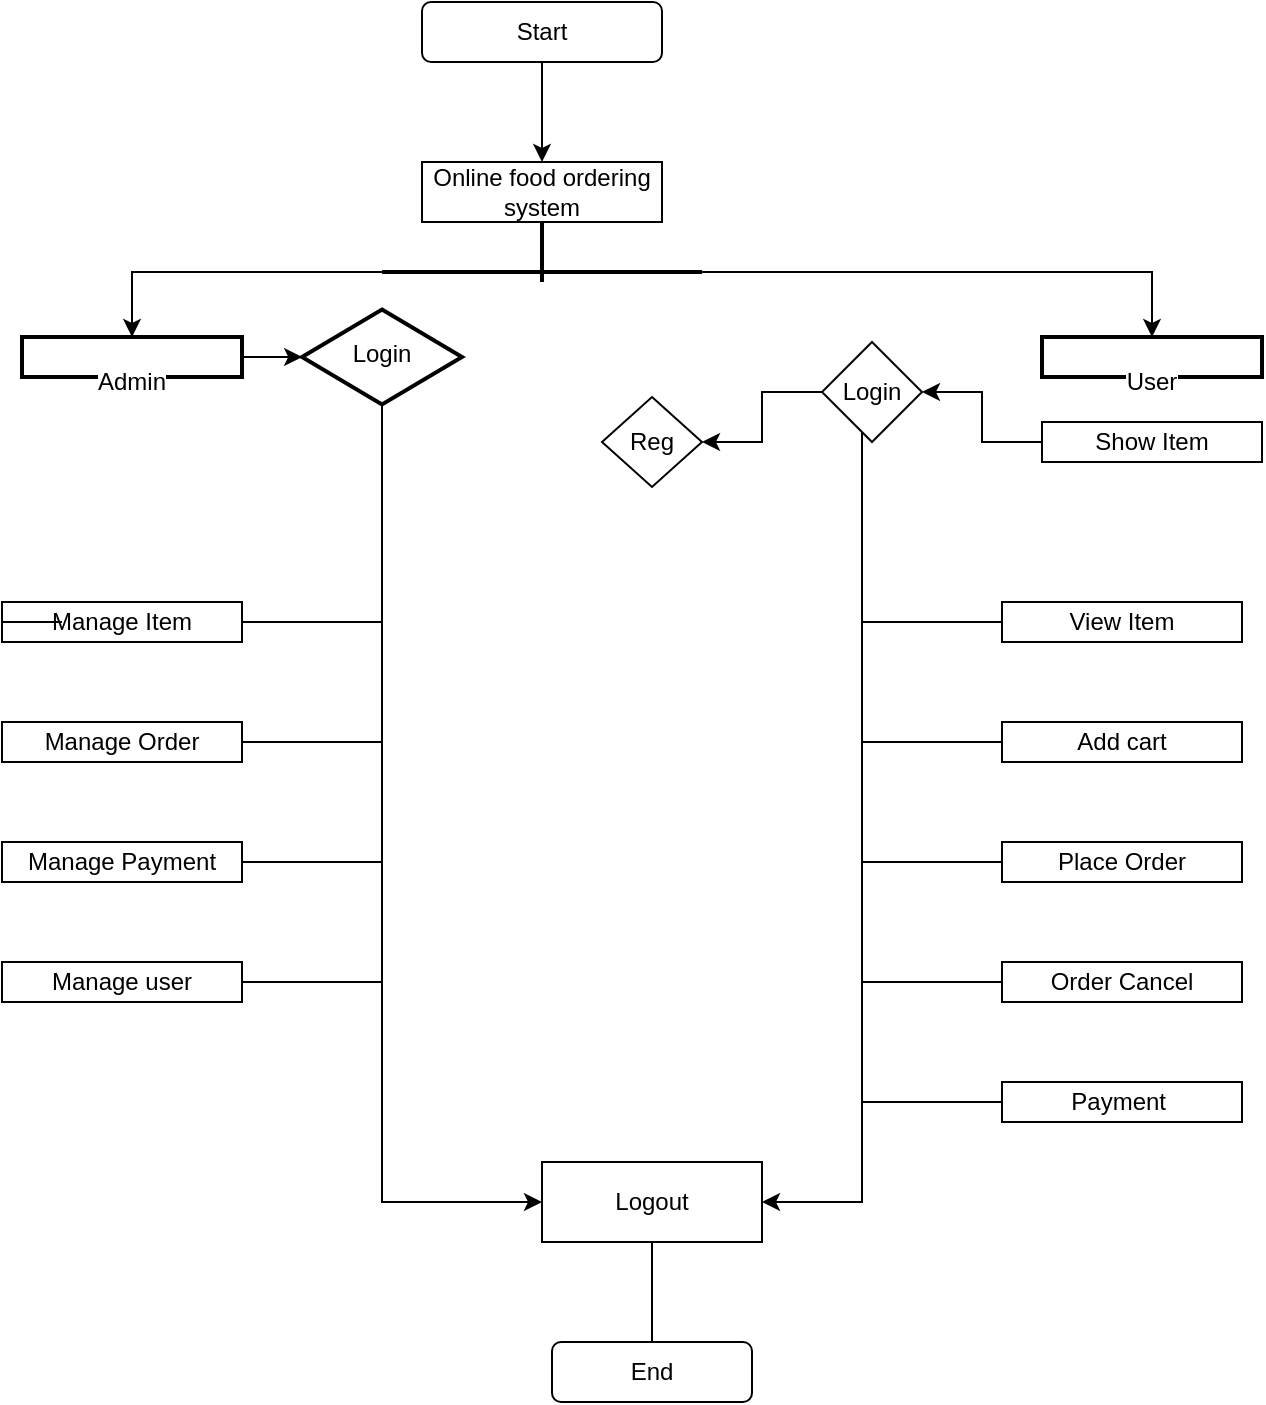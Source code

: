 <mxfile version="20.5.1" type="github">
  <diagram id="MtxeajMtgWI5IhmMTI15" name="Page-1">
    <mxGraphModel dx="1038" dy="547" grid="1" gridSize="10" guides="1" tooltips="1" connect="1" arrows="1" fold="1" page="1" pageScale="1" pageWidth="850" pageHeight="1100" math="0" shadow="0">
      <root>
        <mxCell id="0" />
        <mxCell id="1" parent="0" />
        <mxCell id="QOHv5QNE0SIOnmx7-tEO-5" value="" style="edgeStyle=orthogonalEdgeStyle;rounded=0;orthogonalLoop=1;jettySize=auto;html=1;" edge="1" parent="1" source="QOHv5QNE0SIOnmx7-tEO-1">
          <mxGeometry relative="1" as="geometry">
            <mxPoint x="420" y="90" as="targetPoint" />
          </mxGeometry>
        </mxCell>
        <mxCell id="QOHv5QNE0SIOnmx7-tEO-1" value="Start" style="rounded=1;whiteSpace=wrap;html=1;" vertex="1" parent="1">
          <mxGeometry x="360" y="10" width="120" height="30" as="geometry" />
        </mxCell>
        <mxCell id="QOHv5QNE0SIOnmx7-tEO-6" value="Online food ordering system" style="rounded=0;whiteSpace=wrap;html=1;" vertex="1" parent="1">
          <mxGeometry x="360" y="90" width="120" height="30" as="geometry" />
        </mxCell>
        <mxCell id="QOHv5QNE0SIOnmx7-tEO-7" value="" style="line;strokeWidth=2;direction=south;html=1;" vertex="1" parent="1">
          <mxGeometry x="415" y="120" width="10" height="30" as="geometry" />
        </mxCell>
        <mxCell id="QOHv5QNE0SIOnmx7-tEO-10" value="" style="edgeStyle=orthogonalEdgeStyle;rounded=0;orthogonalLoop=1;jettySize=auto;html=1;" edge="1" parent="1" source="QOHv5QNE0SIOnmx7-tEO-8" target="QOHv5QNE0SIOnmx7-tEO-9">
          <mxGeometry relative="1" as="geometry" />
        </mxCell>
        <mxCell id="QOHv5QNE0SIOnmx7-tEO-12" value="" style="edgeStyle=orthogonalEdgeStyle;rounded=0;orthogonalLoop=1;jettySize=auto;html=1;" edge="1" parent="1" source="QOHv5QNE0SIOnmx7-tEO-8" target="QOHv5QNE0SIOnmx7-tEO-11">
          <mxGeometry relative="1" as="geometry" />
        </mxCell>
        <mxCell id="QOHv5QNE0SIOnmx7-tEO-8" value="" style="line;strokeWidth=2;html=1;" vertex="1" parent="1">
          <mxGeometry x="340" y="140" width="160" height="10" as="geometry" />
        </mxCell>
        <mxCell id="QOHv5QNE0SIOnmx7-tEO-9" value="User" style="whiteSpace=wrap;html=1;verticalAlign=top;strokeWidth=2;labelBackgroundColor=default;spacingTop=8;" vertex="1" parent="1">
          <mxGeometry x="670" y="177.5" width="110" height="20" as="geometry" />
        </mxCell>
        <mxCell id="QOHv5QNE0SIOnmx7-tEO-14" value="" style="edgeStyle=orthogonalEdgeStyle;rounded=0;orthogonalLoop=1;jettySize=auto;html=1;" edge="1" parent="1" source="QOHv5QNE0SIOnmx7-tEO-11" target="QOHv5QNE0SIOnmx7-tEO-13">
          <mxGeometry relative="1" as="geometry" />
        </mxCell>
        <mxCell id="QOHv5QNE0SIOnmx7-tEO-11" value="Admin" style="whiteSpace=wrap;html=1;verticalAlign=top;strokeWidth=2;labelBackgroundColor=default;spacingTop=8;" vertex="1" parent="1">
          <mxGeometry x="160" y="177.5" width="110" height="20" as="geometry" />
        </mxCell>
        <mxCell id="QOHv5QNE0SIOnmx7-tEO-16" value="" style="edgeStyle=orthogonalEdgeStyle;rounded=0;orthogonalLoop=1;jettySize=auto;html=1;" edge="1" parent="1" source="QOHv5QNE0SIOnmx7-tEO-13">
          <mxGeometry relative="1" as="geometry">
            <mxPoint x="420" y="610" as="targetPoint" />
            <Array as="points">
              <mxPoint x="340" y="610" />
              <mxPoint x="420" y="610" />
            </Array>
          </mxGeometry>
        </mxCell>
        <mxCell id="QOHv5QNE0SIOnmx7-tEO-13" value="Login" style="rhombus;whiteSpace=wrap;html=1;verticalAlign=top;strokeWidth=2;labelBackgroundColor=default;spacingTop=8;" vertex="1" parent="1">
          <mxGeometry x="300" y="163.75" width="80" height="47.5" as="geometry" />
        </mxCell>
        <mxCell id="QOHv5QNE0SIOnmx7-tEO-20" value="" style="endArrow=none;html=1;rounded=0;startArrow=none;" edge="1" parent="1" source="QOHv5QNE0SIOnmx7-tEO-44">
          <mxGeometry relative="1" as="geometry">
            <mxPoint x="180" y="320" as="sourcePoint" />
            <mxPoint x="340" y="320" as="targetPoint" />
          </mxGeometry>
        </mxCell>
        <mxCell id="QOHv5QNE0SIOnmx7-tEO-21" value="" style="endArrow=none;html=1;rounded=0;" edge="1" parent="1">
          <mxGeometry relative="1" as="geometry">
            <mxPoint x="180" y="380" as="sourcePoint" />
            <mxPoint x="340" y="380" as="targetPoint" />
          </mxGeometry>
        </mxCell>
        <mxCell id="QOHv5QNE0SIOnmx7-tEO-22" value="" style="endArrow=none;html=1;rounded=0;" edge="1" parent="1">
          <mxGeometry relative="1" as="geometry">
            <mxPoint x="180" y="440" as="sourcePoint" />
            <mxPoint x="340" y="440" as="targetPoint" />
          </mxGeometry>
        </mxCell>
        <mxCell id="QOHv5QNE0SIOnmx7-tEO-23" value="" style="endArrow=none;html=1;rounded=0;" edge="1" parent="1">
          <mxGeometry relative="1" as="geometry">
            <mxPoint x="180" y="500" as="sourcePoint" />
            <mxPoint x="340" y="500" as="targetPoint" />
          </mxGeometry>
        </mxCell>
        <mxCell id="QOHv5QNE0SIOnmx7-tEO-30" value="" style="edgeStyle=orthogonalEdgeStyle;rounded=0;orthogonalLoop=1;jettySize=auto;html=1;" edge="1" parent="1" source="QOHv5QNE0SIOnmx7-tEO-28" target="QOHv5QNE0SIOnmx7-tEO-29">
          <mxGeometry relative="1" as="geometry" />
        </mxCell>
        <mxCell id="QOHv5QNE0SIOnmx7-tEO-28" value="Show Item" style="rounded=0;whiteSpace=wrap;html=1;" vertex="1" parent="1">
          <mxGeometry x="670" y="220" width="110" height="20" as="geometry" />
        </mxCell>
        <mxCell id="QOHv5QNE0SIOnmx7-tEO-32" value="" style="edgeStyle=orthogonalEdgeStyle;rounded=0;orthogonalLoop=1;jettySize=auto;html=1;" edge="1" parent="1" source="QOHv5QNE0SIOnmx7-tEO-29" target="QOHv5QNE0SIOnmx7-tEO-31">
          <mxGeometry relative="1" as="geometry" />
        </mxCell>
        <mxCell id="QOHv5QNE0SIOnmx7-tEO-34" value="" style="edgeStyle=orthogonalEdgeStyle;rounded=0;orthogonalLoop=1;jettySize=auto;html=1;" edge="1" parent="1" source="QOHv5QNE0SIOnmx7-tEO-29">
          <mxGeometry relative="1" as="geometry">
            <mxPoint x="530" y="610" as="targetPoint" />
            <Array as="points">
              <mxPoint x="580" y="610" />
              <mxPoint x="530" y="610" />
            </Array>
          </mxGeometry>
        </mxCell>
        <mxCell id="QOHv5QNE0SIOnmx7-tEO-29" value="Login" style="rhombus;whiteSpace=wrap;html=1;rounded=0;" vertex="1" parent="1">
          <mxGeometry x="560" y="180" width="50" height="50" as="geometry" />
        </mxCell>
        <mxCell id="QOHv5QNE0SIOnmx7-tEO-31" value="Reg" style="rhombus;whiteSpace=wrap;html=1;rounded=0;" vertex="1" parent="1">
          <mxGeometry x="450" y="207.5" width="50" height="45" as="geometry" />
        </mxCell>
        <mxCell id="QOHv5QNE0SIOnmx7-tEO-35" value="" style="endArrow=none;html=1;rounded=0;" edge="1" parent="1" target="QOHv5QNE0SIOnmx7-tEO-39">
          <mxGeometry relative="1" as="geometry">
            <mxPoint x="580" y="320" as="sourcePoint" />
            <mxPoint x="710" y="320" as="targetPoint" />
          </mxGeometry>
        </mxCell>
        <mxCell id="QOHv5QNE0SIOnmx7-tEO-36" value="" style="endArrow=none;html=1;rounded=0;" edge="1" parent="1" target="QOHv5QNE0SIOnmx7-tEO-40">
          <mxGeometry relative="1" as="geometry">
            <mxPoint x="580" y="380" as="sourcePoint" />
            <mxPoint x="710" y="380" as="targetPoint" />
          </mxGeometry>
        </mxCell>
        <mxCell id="QOHv5QNE0SIOnmx7-tEO-37" value="" style="endArrow=none;html=1;rounded=0;" edge="1" parent="1" target="QOHv5QNE0SIOnmx7-tEO-41">
          <mxGeometry relative="1" as="geometry">
            <mxPoint x="580" y="440" as="sourcePoint" />
            <mxPoint x="710" y="440" as="targetPoint" />
            <Array as="points">
              <mxPoint x="690" y="440" />
            </Array>
          </mxGeometry>
        </mxCell>
        <mxCell id="QOHv5QNE0SIOnmx7-tEO-38" value="" style="endArrow=none;html=1;rounded=0;" edge="1" parent="1" target="QOHv5QNE0SIOnmx7-tEO-42">
          <mxGeometry relative="1" as="geometry">
            <mxPoint x="580" y="500" as="sourcePoint" />
            <mxPoint x="710" y="500" as="targetPoint" />
          </mxGeometry>
        </mxCell>
        <mxCell id="QOHv5QNE0SIOnmx7-tEO-39" value="View Item" style="rounded=0;whiteSpace=wrap;html=1;" vertex="1" parent="1">
          <mxGeometry x="650" y="310" width="120" height="20" as="geometry" />
        </mxCell>
        <mxCell id="QOHv5QNE0SIOnmx7-tEO-40" value="Add cart" style="rounded=0;whiteSpace=wrap;html=1;" vertex="1" parent="1">
          <mxGeometry x="650" y="370" width="120" height="20" as="geometry" />
        </mxCell>
        <mxCell id="QOHv5QNE0SIOnmx7-tEO-41" value="Place Order" style="rounded=0;whiteSpace=wrap;html=1;" vertex="1" parent="1">
          <mxGeometry x="650" y="430" width="120" height="20" as="geometry" />
        </mxCell>
        <mxCell id="QOHv5QNE0SIOnmx7-tEO-42" value="Order Cancel" style="rounded=0;whiteSpace=wrap;html=1;" vertex="1" parent="1">
          <mxGeometry x="650" y="490" width="120" height="20" as="geometry" />
        </mxCell>
        <mxCell id="QOHv5QNE0SIOnmx7-tEO-45" value="Manage Order" style="rounded=0;whiteSpace=wrap;html=1;" vertex="1" parent="1">
          <mxGeometry x="150" y="370" width="120" height="20" as="geometry" />
        </mxCell>
        <mxCell id="QOHv5QNE0SIOnmx7-tEO-44" value="Manage Item" style="rounded=0;whiteSpace=wrap;html=1;" vertex="1" parent="1">
          <mxGeometry x="150" y="310" width="120" height="20" as="geometry" />
        </mxCell>
        <mxCell id="QOHv5QNE0SIOnmx7-tEO-46" value="" style="endArrow=none;html=1;rounded=0;" edge="1" parent="1" target="QOHv5QNE0SIOnmx7-tEO-44">
          <mxGeometry relative="1" as="geometry">
            <mxPoint x="180" y="320" as="sourcePoint" />
            <mxPoint x="340" y="320" as="targetPoint" />
          </mxGeometry>
        </mxCell>
        <mxCell id="QOHv5QNE0SIOnmx7-tEO-47" value="Manage Payment" style="rounded=0;whiteSpace=wrap;html=1;" vertex="1" parent="1">
          <mxGeometry x="150" y="430" width="120" height="20" as="geometry" />
        </mxCell>
        <mxCell id="QOHv5QNE0SIOnmx7-tEO-48" value="Manage user" style="rounded=0;whiteSpace=wrap;html=1;" vertex="1" parent="1">
          <mxGeometry x="150" y="490" width="120" height="20" as="geometry" />
        </mxCell>
        <mxCell id="QOHv5QNE0SIOnmx7-tEO-50" value="" style="endArrow=none;html=1;rounded=0;" edge="1" parent="1">
          <mxGeometry relative="1" as="geometry">
            <mxPoint x="580" y="560" as="sourcePoint" />
            <mxPoint x="740" y="560" as="targetPoint" />
          </mxGeometry>
        </mxCell>
        <mxCell id="QOHv5QNE0SIOnmx7-tEO-51" value="Payment&amp;nbsp;" style="rounded=0;whiteSpace=wrap;html=1;" vertex="1" parent="1">
          <mxGeometry x="650" y="550" width="120" height="20" as="geometry" />
        </mxCell>
        <mxCell id="QOHv5QNE0SIOnmx7-tEO-52" value="Logout" style="rounded=0;whiteSpace=wrap;html=1;" vertex="1" parent="1">
          <mxGeometry x="420" y="590" width="110" height="40" as="geometry" />
        </mxCell>
        <mxCell id="QOHv5QNE0SIOnmx7-tEO-55" value="End" style="rounded=1;whiteSpace=wrap;html=1;" vertex="1" parent="1">
          <mxGeometry x="425" y="680" width="100" height="30" as="geometry" />
        </mxCell>
        <mxCell id="QOHv5QNE0SIOnmx7-tEO-56" value="" style="edgeStyle=orthogonalEdgeStyle;rounded=0;orthogonalLoop=1;jettySize=auto;html=1;endArrow=none;" edge="1" parent="1" source="QOHv5QNE0SIOnmx7-tEO-52" target="QOHv5QNE0SIOnmx7-tEO-55">
          <mxGeometry relative="1" as="geometry">
            <mxPoint x="475" y="630" as="sourcePoint" />
            <mxPoint x="475" y="710" as="targetPoint" />
          </mxGeometry>
        </mxCell>
      </root>
    </mxGraphModel>
  </diagram>
</mxfile>

